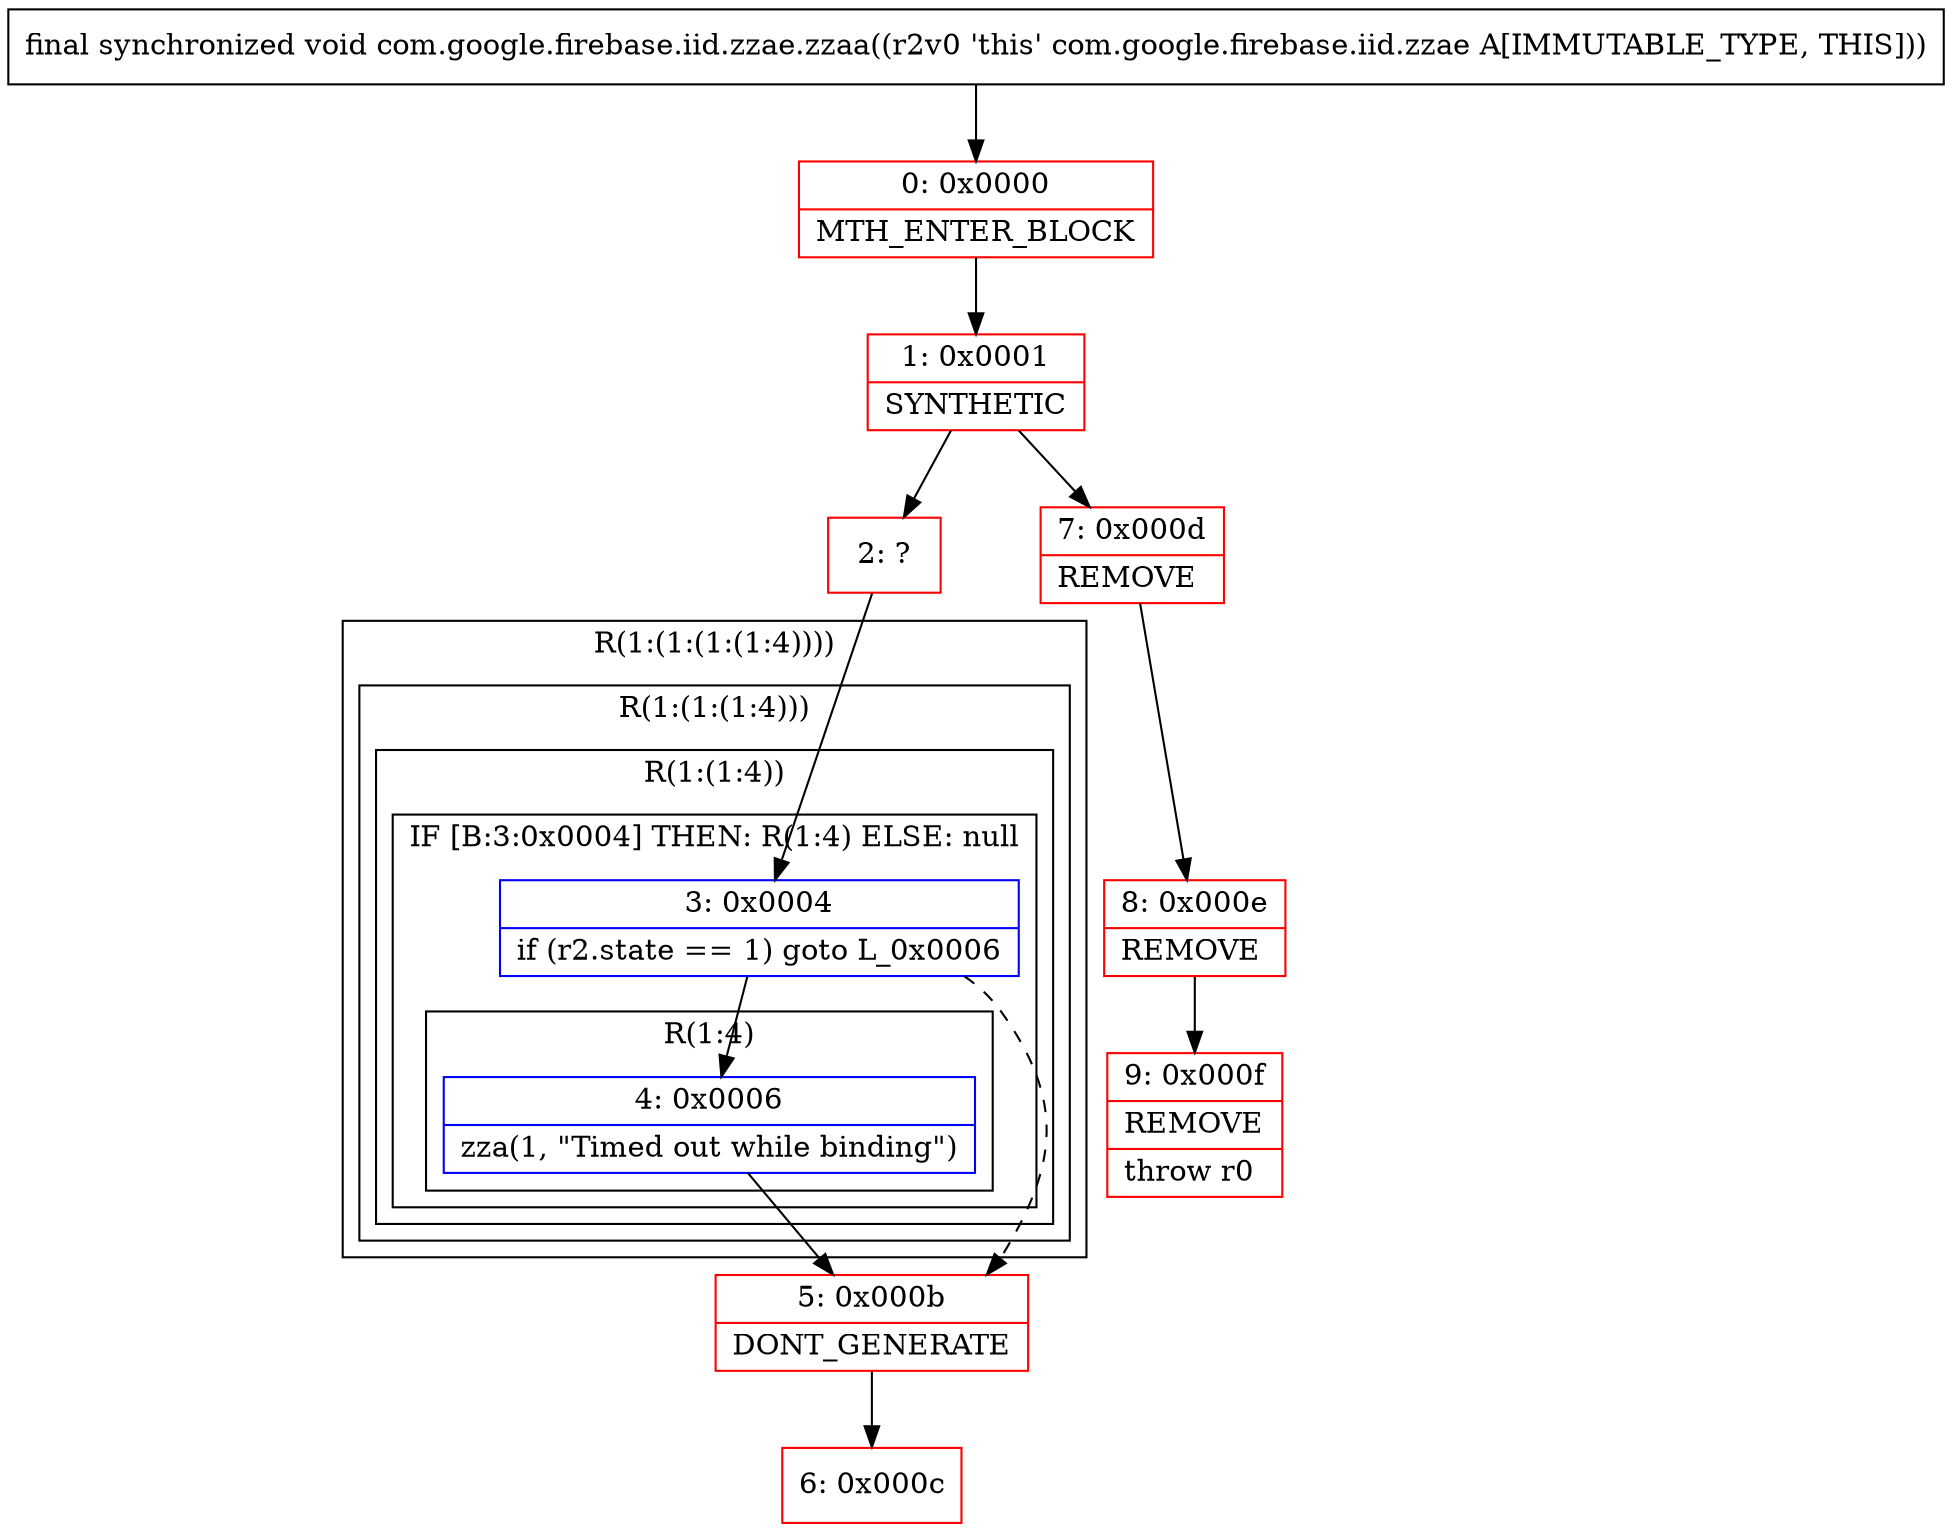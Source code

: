 digraph "CFG forcom.google.firebase.iid.zzae.zzaa()V" {
subgraph cluster_Region_346573940 {
label = "R(1:(1:(1:(1:4))))";
node [shape=record,color=blue];
subgraph cluster_Region_2106840077 {
label = "R(1:(1:(1:4)))";
node [shape=record,color=blue];
subgraph cluster_Region_1648882136 {
label = "R(1:(1:4))";
node [shape=record,color=blue];
subgraph cluster_IfRegion_1636519072 {
label = "IF [B:3:0x0004] THEN: R(1:4) ELSE: null";
node [shape=record,color=blue];
Node_3 [shape=record,label="{3\:\ 0x0004|if (r2.state == 1) goto L_0x0006\l}"];
subgraph cluster_Region_924219145 {
label = "R(1:4)";
node [shape=record,color=blue];
Node_4 [shape=record,label="{4\:\ 0x0006|zza(1, \"Timed out while binding\")\l}"];
}
}
}
}
}
Node_0 [shape=record,color=red,label="{0\:\ 0x0000|MTH_ENTER_BLOCK\l}"];
Node_1 [shape=record,color=red,label="{1\:\ 0x0001|SYNTHETIC\l}"];
Node_2 [shape=record,color=red,label="{2\:\ ?}"];
Node_5 [shape=record,color=red,label="{5\:\ 0x000b|DONT_GENERATE\l}"];
Node_6 [shape=record,color=red,label="{6\:\ 0x000c}"];
Node_7 [shape=record,color=red,label="{7\:\ 0x000d|REMOVE\l}"];
Node_8 [shape=record,color=red,label="{8\:\ 0x000e|REMOVE\l}"];
Node_9 [shape=record,color=red,label="{9\:\ 0x000f|REMOVE\l|throw r0\l}"];
MethodNode[shape=record,label="{final synchronized void com.google.firebase.iid.zzae.zzaa((r2v0 'this' com.google.firebase.iid.zzae A[IMMUTABLE_TYPE, THIS])) }"];
MethodNode -> Node_0;
Node_3 -> Node_4;
Node_3 -> Node_5[style=dashed];
Node_4 -> Node_5;
Node_0 -> Node_1;
Node_1 -> Node_2;
Node_1 -> Node_7;
Node_2 -> Node_3;
Node_5 -> Node_6;
Node_7 -> Node_8;
Node_8 -> Node_9;
}

